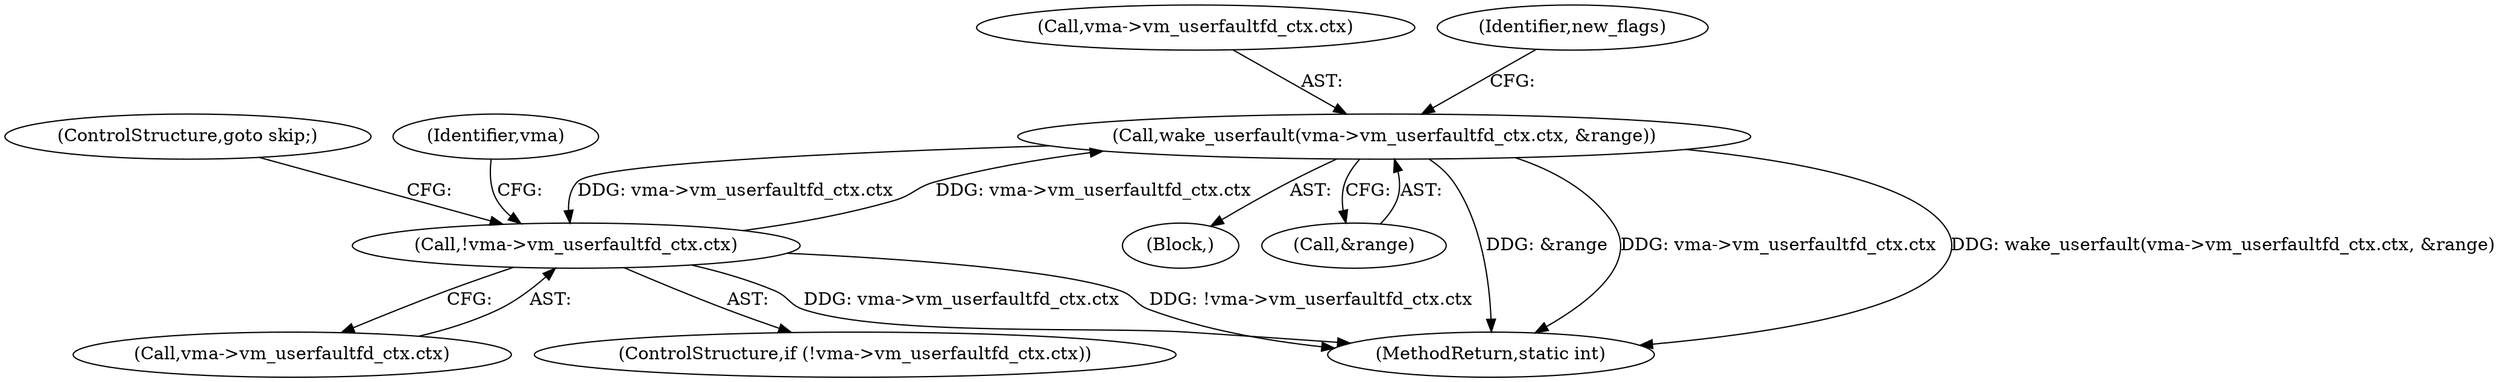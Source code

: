 digraph "0_linux_29ec90660d68bbdd69507c1c8b4e33aa299278b1_0@pointer" {
"1000345" [label="(Call,wake_userfault(vma->vm_userfaultfd_ctx.ctx, &range))"];
"1000303" [label="(Call,!vma->vm_userfaultfd_ctx.ctx)"];
"1000345" [label="(Call,wake_userfault(vma->vm_userfaultfd_ctx.ctx, &range))"];
"1000304" [label="(Call,vma->vm_userfaultfd_ctx.ctx)"];
"1000345" [label="(Call,wake_userfault(vma->vm_userfaultfd_ctx.ctx, &range))"];
"1000302" [label="(ControlStructure,if (!vma->vm_userfaultfd_ctx.ctx))"];
"1000346" [label="(Call,vma->vm_userfaultfd_ctx.ctx)"];
"1000354" [label="(Identifier,new_flags)"];
"1000309" [label="(ControlStructure,goto skip;)"];
"1000331" [label="(Block,)"];
"1000303" [label="(Call,!vma->vm_userfaultfd_ctx.ctx)"];
"1000313" [label="(Identifier,vma)"];
"1000351" [label="(Call,&range)"];
"1000467" [label="(MethodReturn,static int)"];
"1000345" -> "1000331"  [label="AST: "];
"1000345" -> "1000351"  [label="CFG: "];
"1000346" -> "1000345"  [label="AST: "];
"1000351" -> "1000345"  [label="AST: "];
"1000354" -> "1000345"  [label="CFG: "];
"1000345" -> "1000467"  [label="DDG: &range"];
"1000345" -> "1000467"  [label="DDG: vma->vm_userfaultfd_ctx.ctx"];
"1000345" -> "1000467"  [label="DDG: wake_userfault(vma->vm_userfaultfd_ctx.ctx, &range)"];
"1000345" -> "1000303"  [label="DDG: vma->vm_userfaultfd_ctx.ctx"];
"1000303" -> "1000345"  [label="DDG: vma->vm_userfaultfd_ctx.ctx"];
"1000303" -> "1000302"  [label="AST: "];
"1000303" -> "1000304"  [label="CFG: "];
"1000304" -> "1000303"  [label="AST: "];
"1000309" -> "1000303"  [label="CFG: "];
"1000313" -> "1000303"  [label="CFG: "];
"1000303" -> "1000467"  [label="DDG: vma->vm_userfaultfd_ctx.ctx"];
"1000303" -> "1000467"  [label="DDG: !vma->vm_userfaultfd_ctx.ctx"];
}
